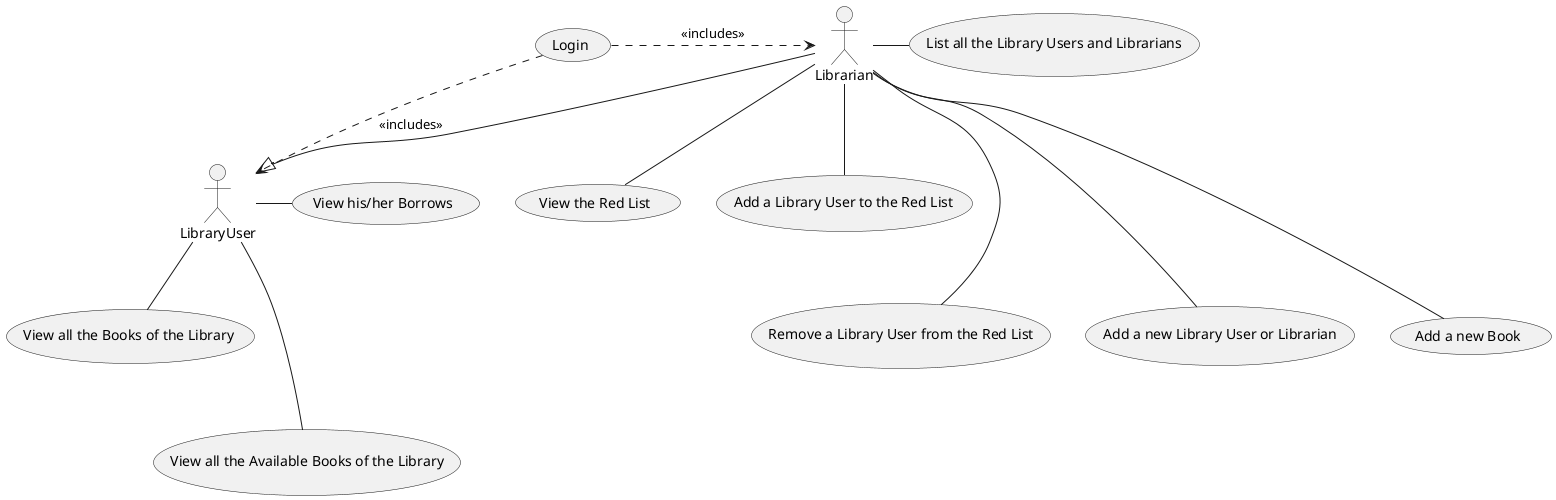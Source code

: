 @startuml
'idea.partialRender
(Login) .> LibraryUser : <<includes>>
(Login) .> Librarian : <<includes>>
LibraryUser -(View his/her Borrows)
LibraryUser -- (View all the Books of the Library)
LibraryUser --- (View all the Available Books of the Library)
Librarian - (List all the Library Users and Librarians)
Librarian -- (View the Red List)
Librarian -- (Add a Library User to the Red List)
Librarian --- (Remove a Library User from the Red List)
Librarian --- (Add a new Library User or Librarian)
Librarian --- (Add a new Book)
Librarian --|> LibraryUser
@enduml